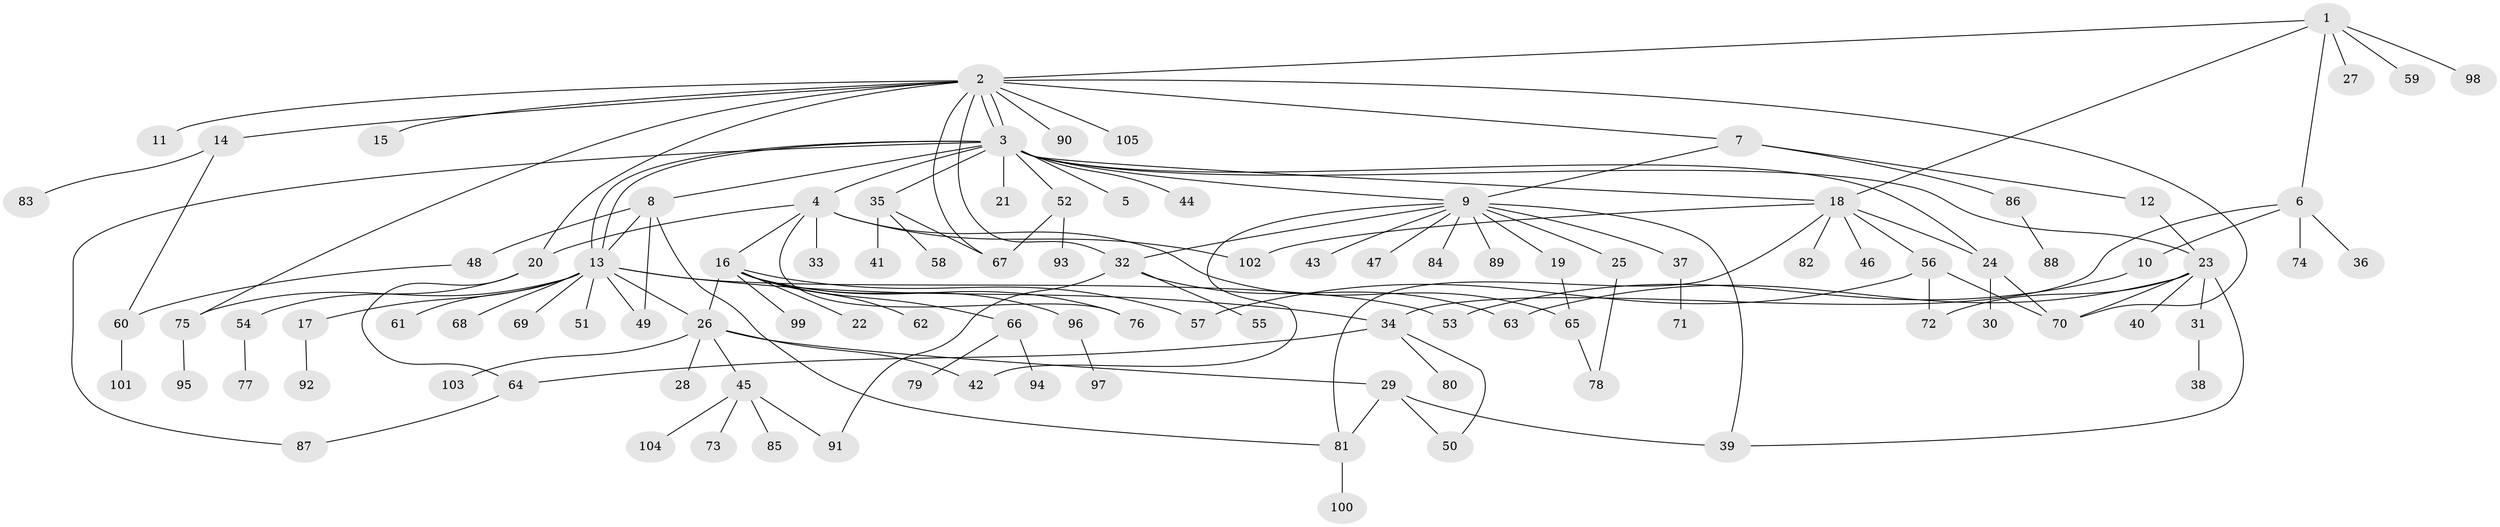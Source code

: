 // coarse degree distribution, {20: 0.015873015873015872, 26: 0.015873015873015872, 7: 0.015873015873015872, 1: 0.5079365079365079, 5: 0.031746031746031744, 4: 0.1111111111111111, 12: 0.015873015873015872, 2: 0.2222222222222222, 3: 0.047619047619047616, 10: 0.015873015873015872}
// Generated by graph-tools (version 1.1) at 2025/18/03/04/25 18:18:14]
// undirected, 105 vertices, 140 edges
graph export_dot {
graph [start="1"]
  node [color=gray90,style=filled];
  1;
  2;
  3;
  4;
  5;
  6;
  7;
  8;
  9;
  10;
  11;
  12;
  13;
  14;
  15;
  16;
  17;
  18;
  19;
  20;
  21;
  22;
  23;
  24;
  25;
  26;
  27;
  28;
  29;
  30;
  31;
  32;
  33;
  34;
  35;
  36;
  37;
  38;
  39;
  40;
  41;
  42;
  43;
  44;
  45;
  46;
  47;
  48;
  49;
  50;
  51;
  52;
  53;
  54;
  55;
  56;
  57;
  58;
  59;
  60;
  61;
  62;
  63;
  64;
  65;
  66;
  67;
  68;
  69;
  70;
  71;
  72;
  73;
  74;
  75;
  76;
  77;
  78;
  79;
  80;
  81;
  82;
  83;
  84;
  85;
  86;
  87;
  88;
  89;
  90;
  91;
  92;
  93;
  94;
  95;
  96;
  97;
  98;
  99;
  100;
  101;
  102;
  103;
  104;
  105;
  1 -- 2;
  1 -- 6;
  1 -- 18;
  1 -- 27;
  1 -- 59;
  1 -- 98;
  2 -- 3;
  2 -- 3;
  2 -- 7;
  2 -- 11;
  2 -- 14;
  2 -- 15;
  2 -- 20;
  2 -- 32;
  2 -- 67;
  2 -- 70;
  2 -- 75;
  2 -- 90;
  2 -- 105;
  3 -- 4;
  3 -- 5;
  3 -- 8;
  3 -- 9;
  3 -- 13;
  3 -- 13;
  3 -- 18;
  3 -- 21;
  3 -- 23;
  3 -- 24;
  3 -- 35;
  3 -- 44;
  3 -- 52;
  3 -- 87;
  4 -- 16;
  4 -- 20;
  4 -- 33;
  4 -- 65;
  4 -- 76;
  4 -- 102;
  6 -- 10;
  6 -- 34;
  6 -- 36;
  6 -- 74;
  7 -- 9;
  7 -- 12;
  7 -- 86;
  8 -- 13;
  8 -- 48;
  8 -- 49;
  8 -- 81;
  9 -- 19;
  9 -- 25;
  9 -- 32;
  9 -- 37;
  9 -- 39;
  9 -- 42;
  9 -- 43;
  9 -- 47;
  9 -- 84;
  9 -- 89;
  10 -- 53;
  12 -- 23;
  13 -- 17;
  13 -- 26;
  13 -- 34;
  13 -- 49;
  13 -- 51;
  13 -- 53;
  13 -- 61;
  13 -- 68;
  13 -- 69;
  13 -- 75;
  14 -- 60;
  14 -- 83;
  16 -- 22;
  16 -- 26;
  16 -- 57;
  16 -- 62;
  16 -- 66;
  16 -- 76;
  16 -- 96;
  16 -- 99;
  17 -- 92;
  18 -- 24;
  18 -- 46;
  18 -- 56;
  18 -- 81;
  18 -- 82;
  18 -- 102;
  19 -- 65;
  20 -- 54;
  20 -- 64;
  23 -- 31;
  23 -- 39;
  23 -- 40;
  23 -- 63;
  23 -- 70;
  23 -- 72;
  24 -- 30;
  24 -- 70;
  25 -- 78;
  26 -- 28;
  26 -- 29;
  26 -- 42;
  26 -- 45;
  26 -- 103;
  29 -- 39;
  29 -- 50;
  29 -- 81;
  31 -- 38;
  32 -- 55;
  32 -- 63;
  32 -- 91;
  34 -- 50;
  34 -- 64;
  34 -- 80;
  35 -- 41;
  35 -- 58;
  35 -- 67;
  37 -- 71;
  45 -- 73;
  45 -- 85;
  45 -- 91;
  45 -- 104;
  48 -- 60;
  52 -- 67;
  52 -- 93;
  54 -- 77;
  56 -- 57;
  56 -- 70;
  56 -- 72;
  60 -- 101;
  64 -- 87;
  65 -- 78;
  66 -- 79;
  66 -- 94;
  75 -- 95;
  81 -- 100;
  86 -- 88;
  96 -- 97;
}

